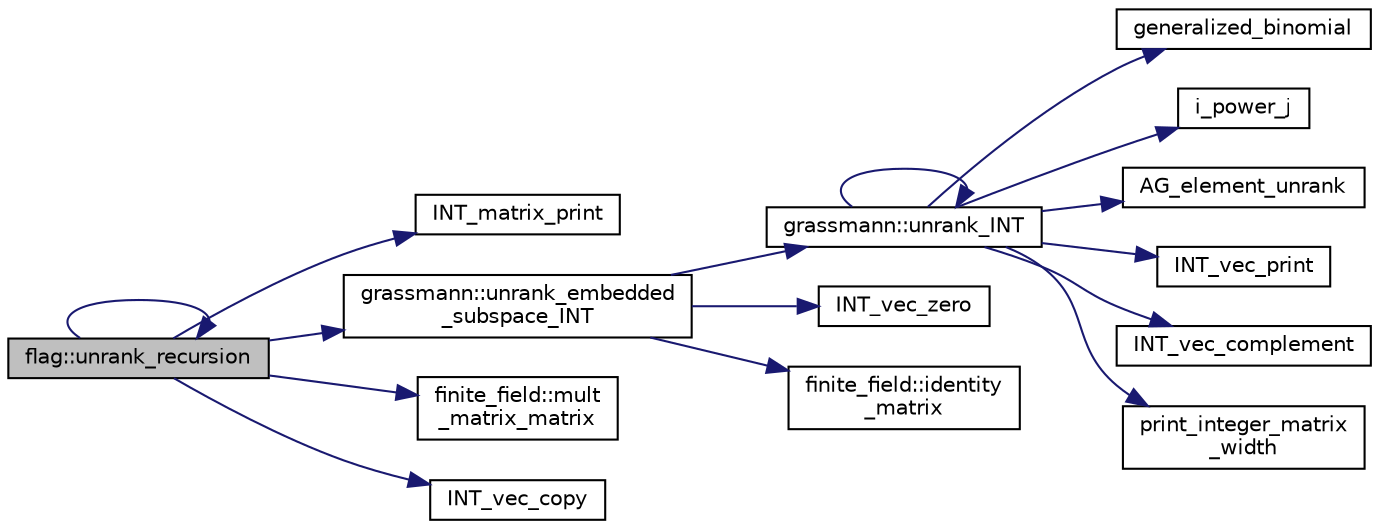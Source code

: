 digraph "flag::unrank_recursion"
{
  edge [fontname="Helvetica",fontsize="10",labelfontname="Helvetica",labelfontsize="10"];
  node [fontname="Helvetica",fontsize="10",shape=record];
  rankdir="LR";
  Node738 [label="flag::unrank_recursion",height=0.2,width=0.4,color="black", fillcolor="grey75", style="filled", fontcolor="black"];
  Node738 -> Node739 [color="midnightblue",fontsize="10",style="solid",fontname="Helvetica"];
  Node739 [label="INT_matrix_print",height=0.2,width=0.4,color="black", fillcolor="white", style="filled",URL="$d5/db4/io__and__os_8h.html#afd4180a24bef3a2b584668a4eaf607ff"];
  Node738 -> Node740 [color="midnightblue",fontsize="10",style="solid",fontname="Helvetica"];
  Node740 [label="grassmann::unrank_embedded\l_subspace_INT",height=0.2,width=0.4,color="black", fillcolor="white", style="filled",URL="$df/d02/classgrassmann.html#a165895ffdd3346a3eae9dc20fc2dfcfd"];
  Node740 -> Node741 [color="midnightblue",fontsize="10",style="solid",fontname="Helvetica"];
  Node741 [label="grassmann::unrank_INT",height=0.2,width=0.4,color="black", fillcolor="white", style="filled",URL="$df/d02/classgrassmann.html#a32079405b95a6da2ba1420567d762d64"];
  Node741 -> Node742 [color="midnightblue",fontsize="10",style="solid",fontname="Helvetica"];
  Node742 [label="generalized_binomial",height=0.2,width=0.4,color="black", fillcolor="white", style="filled",URL="$d2/d7c/combinatorics_8_c.html#a24762dc22e45175d18ec1ec1d2556ae8"];
  Node741 -> Node743 [color="midnightblue",fontsize="10",style="solid",fontname="Helvetica"];
  Node743 [label="i_power_j",height=0.2,width=0.4,color="black", fillcolor="white", style="filled",URL="$de/dc5/algebra__and__number__theory_8h.html#a39b321523e8957d701618bb5cac542b5"];
  Node741 -> Node744 [color="midnightblue",fontsize="10",style="solid",fontname="Helvetica"];
  Node744 [label="AG_element_unrank",height=0.2,width=0.4,color="black", fillcolor="white", style="filled",URL="$d4/d67/geometry_8h.html#a4a33b86c87b2879b97cfa1327abe2885"];
  Node741 -> Node745 [color="midnightblue",fontsize="10",style="solid",fontname="Helvetica"];
  Node745 [label="INT_vec_print",height=0.2,width=0.4,color="black", fillcolor="white", style="filled",URL="$df/dbf/sajeeb_8_c.html#a79a5901af0b47dd0d694109543c027fe"];
  Node741 -> Node741 [color="midnightblue",fontsize="10",style="solid",fontname="Helvetica"];
  Node741 -> Node746 [color="midnightblue",fontsize="10",style="solid",fontname="Helvetica"];
  Node746 [label="INT_vec_complement",height=0.2,width=0.4,color="black", fillcolor="white", style="filled",URL="$d5/db4/io__and__os_8h.html#a2a0a724647575fcd3090c763985eb81a"];
  Node741 -> Node747 [color="midnightblue",fontsize="10",style="solid",fontname="Helvetica"];
  Node747 [label="print_integer_matrix\l_width",height=0.2,width=0.4,color="black", fillcolor="white", style="filled",URL="$d5/db4/io__and__os_8h.html#aa78f3e73fc2179251bd15adbcc31573f"];
  Node740 -> Node748 [color="midnightblue",fontsize="10",style="solid",fontname="Helvetica"];
  Node748 [label="INT_vec_zero",height=0.2,width=0.4,color="black", fillcolor="white", style="filled",URL="$df/dbf/sajeeb_8_c.html#aa8c9c7977203577026080f546fe4980f"];
  Node740 -> Node749 [color="midnightblue",fontsize="10",style="solid",fontname="Helvetica"];
  Node749 [label="finite_field::identity\l_matrix",height=0.2,width=0.4,color="black", fillcolor="white", style="filled",URL="$df/d5a/classfinite__field.html#a4688997f80b8721560bccec986c23413"];
  Node738 -> Node750 [color="midnightblue",fontsize="10",style="solid",fontname="Helvetica"];
  Node750 [label="finite_field::mult\l_matrix_matrix",height=0.2,width=0.4,color="black", fillcolor="white", style="filled",URL="$df/d5a/classfinite__field.html#a5e28706b815838d0ec34de1fa74bc3c4"];
  Node738 -> Node751 [color="midnightblue",fontsize="10",style="solid",fontname="Helvetica"];
  Node751 [label="INT_vec_copy",height=0.2,width=0.4,color="black", fillcolor="white", style="filled",URL="$df/dbf/sajeeb_8_c.html#ac2d875e27e009af6ec04d17254d11075"];
  Node738 -> Node738 [color="midnightblue",fontsize="10",style="solid",fontname="Helvetica"];
}

